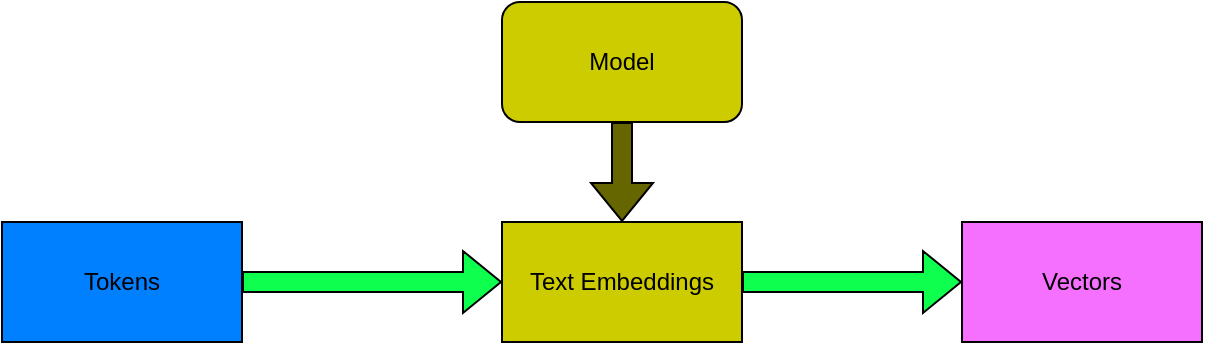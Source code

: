 <mxfile version="24.5.2" type="github">
  <diagram name="Page-1" id="Fp4aos7s0gT2GYnTFYea">
    <mxGraphModel dx="1684" dy="893" grid="1" gridSize="10" guides="1" tooltips="1" connect="1" arrows="1" fold="1" page="1" pageScale="1" pageWidth="850" pageHeight="1100" math="0" shadow="0">
      <root>
        <mxCell id="0" />
        <mxCell id="1" parent="0" />
        <mxCell id="rhbqmW9pnSQFcyXXOCZD-1" value="Tokens" style="rounded=0;whiteSpace=wrap;html=1;fillColor=#007FFF;" vertex="1" parent="1">
          <mxGeometry x="70" y="440" width="120" height="60" as="geometry" />
        </mxCell>
        <mxCell id="rhbqmW9pnSQFcyXXOCZD-2" value="Text Embeddings" style="rounded=0;whiteSpace=wrap;html=1;fillColor=#CCCC00;" vertex="1" parent="1">
          <mxGeometry x="320" y="440" width="120" height="60" as="geometry" />
        </mxCell>
        <mxCell id="rhbqmW9pnSQFcyXXOCZD-3" value="Vectors" style="rounded=0;whiteSpace=wrap;html=1;fillColor=#F570FF;" vertex="1" parent="1">
          <mxGeometry x="550" y="440" width="120" height="60" as="geometry" />
        </mxCell>
        <mxCell id="rhbqmW9pnSQFcyXXOCZD-4" value="" style="shape=flexArrow;endArrow=classic;html=1;rounded=0;exitX=1;exitY=0.5;exitDx=0;exitDy=0;entryX=0;entryY=0.5;entryDx=0;entryDy=0;fillColor=#0FFF4F;" edge="1" parent="1" source="rhbqmW9pnSQFcyXXOCZD-2" target="rhbqmW9pnSQFcyXXOCZD-3">
          <mxGeometry width="50" height="50" relative="1" as="geometry">
            <mxPoint x="480" y="570" as="sourcePoint" />
            <mxPoint x="530" y="520" as="targetPoint" />
          </mxGeometry>
        </mxCell>
        <mxCell id="rhbqmW9pnSQFcyXXOCZD-5" value="" style="shape=flexArrow;endArrow=classic;html=1;rounded=0;entryX=0;entryY=0.5;entryDx=0;entryDy=0;fillColor=#0FFF4F;" edge="1" parent="1" source="rhbqmW9pnSQFcyXXOCZD-1" target="rhbqmW9pnSQFcyXXOCZD-2">
          <mxGeometry width="50" height="50" relative="1" as="geometry">
            <mxPoint x="450" y="480" as="sourcePoint" />
            <mxPoint x="560" y="480" as="targetPoint" />
          </mxGeometry>
        </mxCell>
        <mxCell id="rhbqmW9pnSQFcyXXOCZD-6" value="Model" style="rounded=1;whiteSpace=wrap;html=1;fillColor=#CCCC00;" vertex="1" parent="1">
          <mxGeometry x="320" y="330" width="120" height="60" as="geometry" />
        </mxCell>
        <mxCell id="rhbqmW9pnSQFcyXXOCZD-7" value="" style="shape=flexArrow;endArrow=classic;html=1;rounded=0;entryX=0.5;entryY=0;entryDx=0;entryDy=0;fillColor=#666600;" edge="1" parent="1" source="rhbqmW9pnSQFcyXXOCZD-6" target="rhbqmW9pnSQFcyXXOCZD-2">
          <mxGeometry width="50" height="50" relative="1" as="geometry">
            <mxPoint x="450" y="480" as="sourcePoint" />
            <mxPoint x="560" y="480" as="targetPoint" />
          </mxGeometry>
        </mxCell>
      </root>
    </mxGraphModel>
  </diagram>
</mxfile>
